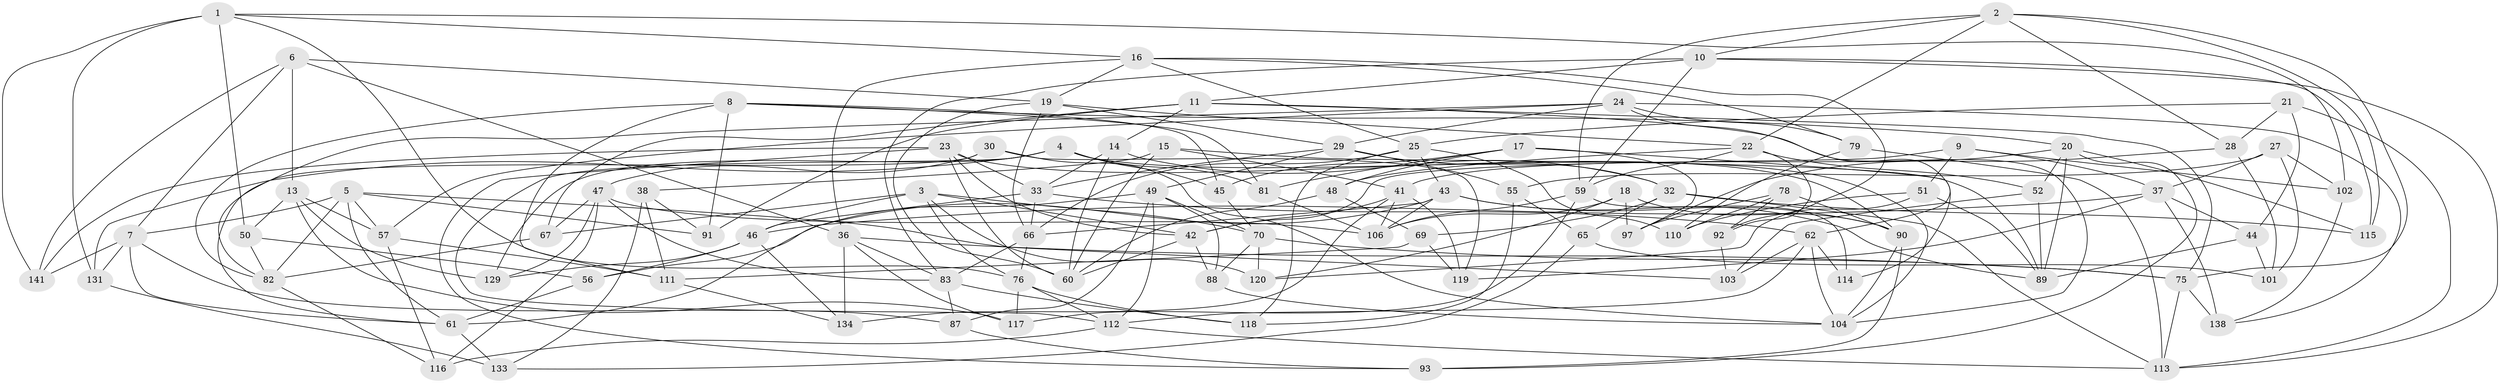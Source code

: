 // original degree distribution, {4: 1.0}
// Generated by graph-tools (version 1.1) at 2025/42/03/06/25 10:42:17]
// undirected, 94 vertices, 233 edges
graph export_dot {
graph [start="1"]
  node [color=gray90,style=filled];
  1 [super="+34"];
  2 [super="+107"];
  3 [super="+12"];
  4 [super="+77"];
  5 [super="+122"];
  6 [super="+98"];
  7 [super="+26"];
  8 [super="+105"];
  9;
  10 [super="+54"];
  11 [super="+132"];
  13 [super="+39"];
  14;
  15;
  16 [super="+35"];
  17 [super="+142"];
  18;
  19 [super="+72"];
  20 [super="+31"];
  21;
  22 [super="+84"];
  23 [super="+73"];
  24 [super="+71"];
  25 [super="+40"];
  27;
  28;
  29 [super="+64"];
  30;
  32 [super="+53"];
  33 [super="+121"];
  36 [super="+135"];
  37 [super="+140"];
  38;
  41 [super="+100"];
  42 [super="+58"];
  43 [super="+63"];
  44;
  45;
  46 [super="+130"];
  47 [super="+94"];
  48;
  49 [super="+123"];
  50;
  51;
  52;
  55;
  56;
  57 [super="+95"];
  59 [super="+99"];
  60 [super="+125"];
  61 [super="+74"];
  62 [super="+80"];
  65;
  66 [super="+68"];
  67;
  69;
  70 [super="+96"];
  75 [super="+109"];
  76 [super="+85"];
  78;
  79;
  81;
  82 [super="+136"];
  83 [super="+86"];
  87;
  88;
  89 [super="+108"];
  90 [super="+124"];
  91;
  92;
  93;
  97;
  101;
  102;
  103;
  104 [super="+126"];
  106 [super="+139"];
  110;
  111 [super="+128"];
  112 [super="+137"];
  113 [super="+127"];
  114;
  115;
  116;
  117;
  118;
  119;
  120;
  129;
  131;
  133;
  134;
  138;
  141;
  1 -- 102;
  1 -- 131;
  1 -- 16;
  1 -- 50;
  1 -- 141;
  1 -- 76;
  2 -- 115;
  2 -- 28;
  2 -- 59;
  2 -- 75;
  2 -- 22;
  2 -- 10;
  3 -- 67;
  3 -- 70;
  3 -- 42;
  3 -- 120;
  3 -- 46;
  3 -- 76;
  4 -- 104;
  4 -- 131;
  4 -- 81;
  4 -- 112;
  4 -- 129;
  4 -- 45;
  5 -- 57;
  5 -- 103;
  5 -- 61;
  5 -- 91;
  5 -- 7;
  5 -- 82;
  6 -- 141;
  6 -- 13 [weight=2];
  6 -- 36;
  6 -- 19;
  6 -- 7;
  7 -- 141;
  7 -- 131;
  7 -- 61;
  7 -- 87;
  8 -- 20;
  8 -- 81;
  8 -- 91;
  8 -- 45;
  8 -- 111;
  8 -- 82;
  9 -- 51;
  9 -- 42;
  9 -- 102;
  9 -- 37;
  10 -- 113;
  10 -- 115;
  10 -- 11;
  10 -- 83;
  10 -- 59;
  11 -- 14;
  11 -- 104;
  11 -- 67;
  11 -- 75;
  11 -- 91;
  13 -- 50;
  13 -- 129;
  13 -- 117;
  13 -- 57;
  14 -- 60;
  14 -- 33;
  14 -- 32;
  15 -- 41;
  15 -- 60;
  15 -- 38;
  15 -- 89;
  16 -- 92;
  16 -- 79;
  16 -- 25;
  16 -- 19;
  16 -- 36;
  17 -- 114 [weight=2];
  17 -- 45;
  17 -- 81;
  17 -- 48;
  17 -- 97;
  18 -- 120;
  18 -- 97;
  18 -- 106;
  18 -- 90;
  19 -- 66;
  19 -- 29;
  19 -- 22;
  19 -- 60;
  20 -- 93;
  20 -- 89;
  20 -- 41;
  20 -- 115;
  20 -- 52;
  21 -- 28;
  21 -- 44;
  21 -- 25;
  21 -- 113;
  22 -- 52;
  22 -- 92;
  22 -- 59;
  22 -- 48;
  23 -- 93;
  23 -- 60;
  23 -- 90;
  23 -- 33;
  23 -- 42;
  23 -- 141;
  24 -- 82;
  24 -- 29;
  24 -- 62;
  24 -- 57;
  24 -- 138;
  24 -- 79;
  25 -- 118;
  25 -- 43;
  25 -- 110;
  25 -- 66;
  27 -- 101;
  27 -- 102;
  27 -- 55;
  27 -- 37;
  28 -- 97;
  28 -- 101;
  29 -- 55;
  29 -- 49;
  29 -- 32;
  29 -- 33;
  30 -- 119;
  30 -- 61;
  30 -- 104;
  30 -- 47;
  32 -- 69;
  32 -- 65;
  32 -- 115;
  32 -- 113;
  33 -- 66;
  33 -- 46;
  33 -- 62;
  36 -- 83;
  36 -- 117;
  36 -- 134;
  36 -- 75;
  37 -- 138;
  37 -- 44;
  37 -- 119;
  37 -- 46;
  38 -- 133;
  38 -- 91;
  38 -- 111;
  41 -- 119;
  41 -- 134;
  41 -- 106;
  41 -- 42;
  42 -- 60;
  42 -- 88;
  43 -- 89;
  43 -- 90;
  43 -- 56;
  43 -- 106;
  43 -- 66;
  44 -- 101;
  44 -- 89;
  45 -- 70;
  46 -- 56;
  46 -- 134;
  46 -- 129;
  47 -- 129;
  47 -- 116;
  47 -- 106;
  47 -- 67;
  47 -- 83;
  48 -- 69;
  48 -- 60;
  49 -- 112;
  49 -- 87;
  49 -- 88;
  49 -- 61;
  49 -- 70;
  50 -- 82;
  50 -- 56;
  51 -- 110;
  51 -- 120;
  51 -- 89;
  52 -- 89;
  52 -- 103;
  55 -- 65;
  55 -- 118;
  56 -- 61;
  57 -- 111 [weight=2];
  57 -- 116;
  59 -- 114;
  59 -- 106;
  59 -- 117;
  61 -- 133;
  62 -- 114;
  62 -- 104;
  62 -- 112;
  62 -- 103;
  65 -- 133;
  65 -- 101;
  66 -- 83;
  66 -- 76;
  67 -- 82;
  69 -- 111;
  69 -- 119;
  70 -- 120;
  70 -- 88;
  70 -- 75;
  75 -- 113;
  75 -- 138;
  76 -- 112;
  76 -- 118;
  76 -- 117;
  78 -- 92;
  78 -- 110;
  78 -- 90;
  78 -- 97;
  79 -- 113;
  79 -- 110;
  81 -- 106;
  82 -- 116;
  83 -- 87;
  83 -- 118;
  87 -- 93;
  88 -- 104;
  90 -- 93;
  90 -- 104;
  92 -- 103;
  102 -- 138;
  111 -- 134;
  112 -- 116;
  112 -- 113;
  131 -- 133;
}
